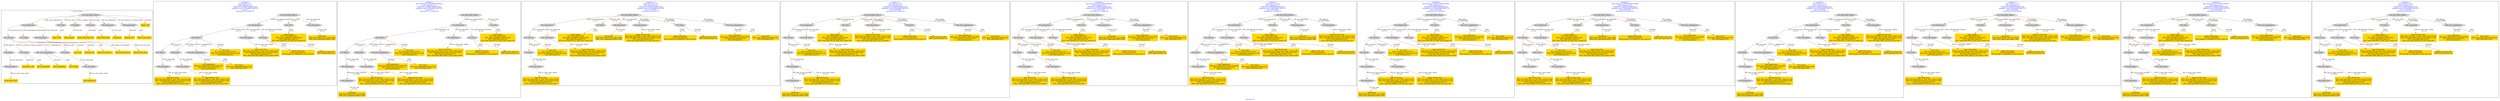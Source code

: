 digraph n0 {
fontcolor="blue"
remincross="true"
label="s02-dma.csv"
subgraph cluster_0 {
label="1-correct model"
n2[style="filled",color="white",fillcolor="lightgray",label="E12_Production1"];
n3[style="filled",color="white",fillcolor="lightgray",label="E21_Person1"];
n4[style="filled",color="white",fillcolor="lightgray",label="E55_Type2"];
n5[style="filled",color="white",fillcolor="lightgray",label="E52_Time-Span3"];
n6[style="filled",color="white",fillcolor="lightgray",label="E69_Death1"];
n7[style="filled",color="white",fillcolor="lightgray",label="E74_Group1"];
n8[style="filled",color="white",fillcolor="lightgray",label="E82_Actor_Appellation1"];
n9[style="filled",color="white",fillcolor="lightgray",label="E67_Birth1"];
n10[shape="plaintext",style="filled",fillcolor="gold",label="Artist URI"];
n11[style="filled",color="white",fillcolor="lightgray",label="E22_Man-Made_Object1"];
n12[style="filled",color="white",fillcolor="lightgray",label="E35_Title1"];
n13[style="filled",color="white",fillcolor="lightgray",label="E30_Right1"];
n14[style="filled",color="white",fillcolor="lightgray",label="E55_Type1"];
n15[style="filled",color="white",fillcolor="lightgray",label="E54_Dimension1"];
n16[style="filled",color="white",fillcolor="lightgray",label="E40_Legal_Body1"];
n17[shape="plaintext",style="filled",fillcolor="gold",label="Object_URI"];
n18[shape="plaintext",style="filled",fillcolor="gold",label="Object Rights"];
n19[shape="plaintext",style="filled",fillcolor="gold",label="Object Title"];
n20[shape="plaintext",style="filled",fillcolor="gold",label="Museum URI"];
n21[shape="plaintext",style="filled",fillcolor="gold",label="Object Link Source"];
n22[style="filled",color="white",fillcolor="lightgray",label="E52_Time-Span1"];
n23[shape="plaintext",style="filled",fillcolor="gold",label="Artist Birth Date"];
n24[style="filled",color="white",fillcolor="lightgray",label="E52_Time-Span2"];
n25[shape="plaintext",style="filled",fillcolor="gold",label="Artist Death Date"];
n26[shape="plaintext",style="filled",fillcolor="gold",label="Object Earliest Date"];
n27[shape="plaintext",style="filled",fillcolor="gold",label="Object Latest Date"];
n28[shape="plaintext",style="filled",fillcolor="gold",label="dimensions"];
n29[shape="plaintext",style="filled",fillcolor="gold",label="Object Work Type URI"];
n30[shape="plaintext",style="filled",fillcolor="gold",label="Object Work Type"];
n31[shape="plaintext",style="filled",fillcolor="gold",label="Medium URI"];
n32[shape="plaintext",style="filled",fillcolor="gold",label="Object Facet Value 1"];
n33[shape="plaintext",style="filled",fillcolor="gold",label="Nationality_URI"];
n34[shape="plaintext",style="filled",fillcolor="gold",label="Artist Nationality"];
n35[shape="plaintext",style="filled",fillcolor="gold",label="Artist Appellation"];
n36[shape="plaintext",style="filled",fillcolor="gold",label="Artist Name"];
}
subgraph cluster_1 {
label="candidate 0\nlink coherence:1.0\nnode coherence:1.0\nconfidence:0.6944974099201234\nmapping score:0.5981658033067078\ncost:21.0\n-precision:0.76-recall:0.47"
n38[style="filled",color="white",fillcolor="lightgray",label="E12_Production1"];
n39[style="filled",color="white",fillcolor="lightgray",label="E21_Person1"];
n40[style="filled",color="white",fillcolor="lightgray",label="E52_Time-Span2"];
n41[style="filled",color="white",fillcolor="lightgray",label="E55_Type1"];
n42[style="filled",color="white",fillcolor="lightgray",label="E67_Birth1"];
n43[style="filled",color="white",fillcolor="lightgray",label="E69_Death1"];
n44[style="filled",color="white",fillcolor="lightgray",label="E82_Actor_Appellation1"];
n45[style="filled",color="white",fillcolor="lightgray",label="E22_Man-Made_Object1"];
n46[style="filled",color="white",fillcolor="lightgray",label="E35_Title1"];
n47[style="filled",color="white",fillcolor="lightgray",label="E54_Dimension1"];
n48[style="filled",color="white",fillcolor="lightgray",label="E52_Time-Span1"];
n49[style="filled",color="white",fillcolor="lightgray",label="E52_Time-Span3"];
n50[shape="plaintext",style="filled",fillcolor="gold",label="Object Earliest Date\n[E52_Time-Span,P82_at_some_time_within,0.423]\n[E52_Time-Span,P82a_begin_of_the_begin,0.244]\n[E52_Time-Span,label,0.243]\n[E52_Time-Span,P82b_end_of_the_end,0.09]"];
n51[shape="plaintext",style="filled",fillcolor="gold",label="Artist Appellation\n[E82_Actor_Appellation,classLink,0.885]\n[E21_Person,classLink,0.115]\n[E35_Title,label,0.0]"];
n52[shape="plaintext",style="filled",fillcolor="gold",label="dimensions\n[E54_Dimension,P3_has_note,0.802]\n[E82_Actor_Appellation,label,0.198]"];
n53[shape="plaintext",style="filled",fillcolor="gold",label="Artist Birth Date\n[E52_Time-Span,P82_at_some_time_within,0.419]\n[E52_Time-Span,P82a_begin_of_the_begin,0.278]\n[E52_Time-Span,label,0.241]\n[E52_Time-Span,P82b_end_of_the_end,0.062]"];
n54[shape="plaintext",style="filled",fillcolor="gold",label="Artist Name\n[E82_Actor_Appellation,label,0.943]\n[E35_Title,label,0.057]"];
n55[shape="plaintext",style="filled",fillcolor="gold",label="Artist Death Date\n[E52_Time-Span,P82_at_some_time_within,0.407]\n[E52_Time-Span,P82b_end_of_the_end,0.392]\n[E52_Time-Span,label,0.117]\n[E52_Time-Span,P82a_begin_of_the_begin,0.084]"];
n56[shape="plaintext",style="filled",fillcolor="gold",label="Object Work Type\n[E55_Type,label,0.5]\n[E29_Design_or_Procedure,P3_has_note,0.5]"];
n57[shape="plaintext",style="filled",fillcolor="gold",label="Object Rights\n[E35_Title,label,0.995]\n[E82_Actor_Appellation,label,0.004]\n[E52_Time-Span,label,0.0]\n[E52_Time-Span,P82_at_some_time_within,0.0]"];
n58[shape="plaintext",style="filled",fillcolor="gold",label="Object Work Type URI\n[E55_Type,classLink,1.0]"];
n59[shape="plaintext",style="filled",fillcolor="gold",label="Artist URI\n[E21_Person,classLink,0.571]\n[E82_Actor_Appellation,classLink,0.429]\n[E35_Title,label,0.0]"];
}
subgraph cluster_2 {
label="candidate 1\nlink coherence:0.9523809523809523\nnode coherence:1.0\nconfidence:0.6944974099201234\nmapping score:0.5981658033067078\ncost:120.0\n-precision:0.71-recall:0.44"
n61[style="filled",color="white",fillcolor="lightgray",label="E12_Production1"];
n62[style="filled",color="white",fillcolor="lightgray",label="E21_Person1"];
n63[style="filled",color="white",fillcolor="lightgray",label="E52_Time-Span2"];
n64[style="filled",color="white",fillcolor="lightgray",label="E55_Type1"];
n65[style="filled",color="white",fillcolor="lightgray",label="E67_Birth1"];
n66[style="filled",color="white",fillcolor="lightgray",label="E69_Death1"];
n67[style="filled",color="white",fillcolor="lightgray",label="E82_Actor_Appellation1"];
n68[style="filled",color="white",fillcolor="lightgray",label="E22_Man-Made_Object1"];
n69[style="filled",color="white",fillcolor="lightgray",label="E35_Title1"];
n70[style="filled",color="white",fillcolor="lightgray",label="E52_Time-Span1"];
n71[style="filled",color="white",fillcolor="lightgray",label="E52_Time-Span3"];
n72[style="filled",color="white",fillcolor="lightgray",label="E54_Dimension1"];
n73[shape="plaintext",style="filled",fillcolor="gold",label="Object Earliest Date\n[E52_Time-Span,P82_at_some_time_within,0.423]\n[E52_Time-Span,P82a_begin_of_the_begin,0.244]\n[E52_Time-Span,label,0.243]\n[E52_Time-Span,P82b_end_of_the_end,0.09]"];
n74[shape="plaintext",style="filled",fillcolor="gold",label="Artist Appellation\n[E82_Actor_Appellation,classLink,0.885]\n[E21_Person,classLink,0.115]\n[E35_Title,label,0.0]"];
n75[shape="plaintext",style="filled",fillcolor="gold",label="dimensions\n[E54_Dimension,P3_has_note,0.802]\n[E82_Actor_Appellation,label,0.198]"];
n76[shape="plaintext",style="filled",fillcolor="gold",label="Artist Birth Date\n[E52_Time-Span,P82_at_some_time_within,0.419]\n[E52_Time-Span,P82a_begin_of_the_begin,0.278]\n[E52_Time-Span,label,0.241]\n[E52_Time-Span,P82b_end_of_the_end,0.062]"];
n77[shape="plaintext",style="filled",fillcolor="gold",label="Artist Name\n[E82_Actor_Appellation,label,0.943]\n[E35_Title,label,0.057]"];
n78[shape="plaintext",style="filled",fillcolor="gold",label="Artist Death Date\n[E52_Time-Span,P82_at_some_time_within,0.407]\n[E52_Time-Span,P82b_end_of_the_end,0.392]\n[E52_Time-Span,label,0.117]\n[E52_Time-Span,P82a_begin_of_the_begin,0.084]"];
n79[shape="plaintext",style="filled",fillcolor="gold",label="Object Work Type\n[E55_Type,label,0.5]\n[E29_Design_or_Procedure,P3_has_note,0.5]"];
n80[shape="plaintext",style="filled",fillcolor="gold",label="Object Rights\n[E35_Title,label,0.995]\n[E82_Actor_Appellation,label,0.004]\n[E52_Time-Span,label,0.0]\n[E52_Time-Span,P82_at_some_time_within,0.0]"];
n81[shape="plaintext",style="filled",fillcolor="gold",label="Object Work Type URI\n[E55_Type,classLink,1.0]"];
n82[shape="plaintext",style="filled",fillcolor="gold",label="Artist URI\n[E21_Person,classLink,0.571]\n[E82_Actor_Appellation,classLink,0.429]\n[E35_Title,label,0.0]"];
}
subgraph cluster_3 {
label="candidate 10\nlink coherence:0.85\nnode coherence:1.0\nconfidence:0.6944974099201234\nmapping score:0.5981658033067078\ncost:317.030006\n-precision:0.6-recall:0.35"
n84[style="filled",color="white",fillcolor="lightgray",label="E12_Production1"];
n85[style="filled",color="white",fillcolor="lightgray",label="E21_Person1"];
n86[style="filled",color="white",fillcolor="lightgray",label="E52_Time-Span2"];
n87[style="filled",color="white",fillcolor="lightgray",label="E67_Birth1"];
n88[style="filled",color="white",fillcolor="lightgray",label="E22_Man-Made_Object1"];
n89[style="filled",color="white",fillcolor="lightgray",label="E35_Title1"];
n90[style="filled",color="white",fillcolor="lightgray",label="E54_Dimension1"];
n91[style="filled",color="white",fillcolor="lightgray",label="E52_Time-Span1"];
n92[style="filled",color="white",fillcolor="lightgray",label="E52_Time-Span3"];
n93[style="filled",color="white",fillcolor="lightgray",label="E55_Type1"];
n94[style="filled",color="white",fillcolor="lightgray",label="E82_Actor_Appellation1"];
n95[shape="plaintext",style="filled",fillcolor="gold",label="Object Earliest Date\n[E52_Time-Span,P82_at_some_time_within,0.423]\n[E52_Time-Span,P82a_begin_of_the_begin,0.244]\n[E52_Time-Span,label,0.243]\n[E52_Time-Span,P82b_end_of_the_end,0.09]"];
n96[shape="plaintext",style="filled",fillcolor="gold",label="Artist Appellation\n[E82_Actor_Appellation,classLink,0.885]\n[E21_Person,classLink,0.115]\n[E35_Title,label,0.0]"];
n97[shape="plaintext",style="filled",fillcolor="gold",label="dimensions\n[E54_Dimension,P3_has_note,0.802]\n[E82_Actor_Appellation,label,0.198]"];
n98[shape="plaintext",style="filled",fillcolor="gold",label="Artist Birth Date\n[E52_Time-Span,P82_at_some_time_within,0.419]\n[E52_Time-Span,P82a_begin_of_the_begin,0.278]\n[E52_Time-Span,label,0.241]\n[E52_Time-Span,P82b_end_of_the_end,0.062]"];
n99[shape="plaintext",style="filled",fillcolor="gold",label="Artist Name\n[E82_Actor_Appellation,label,0.943]\n[E35_Title,label,0.057]"];
n100[shape="plaintext",style="filled",fillcolor="gold",label="Artist Death Date\n[E52_Time-Span,P82_at_some_time_within,0.407]\n[E52_Time-Span,P82b_end_of_the_end,0.392]\n[E52_Time-Span,label,0.117]\n[E52_Time-Span,P82a_begin_of_the_begin,0.084]"];
n101[shape="plaintext",style="filled",fillcolor="gold",label="Object Work Type\n[E55_Type,label,0.5]\n[E29_Design_or_Procedure,P3_has_note,0.5]"];
n102[shape="plaintext",style="filled",fillcolor="gold",label="Object Rights\n[E35_Title,label,0.995]\n[E82_Actor_Appellation,label,0.004]\n[E52_Time-Span,label,0.0]\n[E52_Time-Span,P82_at_some_time_within,0.0]"];
n103[shape="plaintext",style="filled",fillcolor="gold",label="Object Work Type URI\n[E55_Type,classLink,1.0]"];
n104[shape="plaintext",style="filled",fillcolor="gold",label="Artist URI\n[E21_Person,classLink,0.571]\n[E82_Actor_Appellation,classLink,0.429]\n[E35_Title,label,0.0]"];
}
subgraph cluster_4 {
label="candidate 11\nlink coherence:0.8\nnode coherence:1.0\nconfidence:0.6944974099201234\nmapping score:0.5981658033067078\ncost:416.030006\n-precision:0.55-recall:0.32"
n106[style="filled",color="white",fillcolor="lightgray",label="E12_Production1"];
n107[style="filled",color="white",fillcolor="lightgray",label="E21_Person1"];
n108[style="filled",color="white",fillcolor="lightgray",label="E52_Time-Span2"];
n109[style="filled",color="white",fillcolor="lightgray",label="E67_Birth1"];
n110[style="filled",color="white",fillcolor="lightgray",label="E22_Man-Made_Object1"];
n111[style="filled",color="white",fillcolor="lightgray",label="E35_Title1"];
n112[style="filled",color="white",fillcolor="lightgray",label="E52_Time-Span1"];
n113[style="filled",color="white",fillcolor="lightgray",label="E52_Time-Span3"];
n114[style="filled",color="white",fillcolor="lightgray",label="E55_Type1"];
n115[style="filled",color="white",fillcolor="lightgray",label="E82_Actor_Appellation1"];
n116[style="filled",color="white",fillcolor="lightgray",label="E54_Dimension1"];
n117[shape="plaintext",style="filled",fillcolor="gold",label="Object Earliest Date\n[E52_Time-Span,P82_at_some_time_within,0.423]\n[E52_Time-Span,P82a_begin_of_the_begin,0.244]\n[E52_Time-Span,label,0.243]\n[E52_Time-Span,P82b_end_of_the_end,0.09]"];
n118[shape="plaintext",style="filled",fillcolor="gold",label="Artist Appellation\n[E82_Actor_Appellation,classLink,0.885]\n[E21_Person,classLink,0.115]\n[E35_Title,label,0.0]"];
n119[shape="plaintext",style="filled",fillcolor="gold",label="dimensions\n[E54_Dimension,P3_has_note,0.802]\n[E82_Actor_Appellation,label,0.198]"];
n120[shape="plaintext",style="filled",fillcolor="gold",label="Artist Birth Date\n[E52_Time-Span,P82_at_some_time_within,0.419]\n[E52_Time-Span,P82a_begin_of_the_begin,0.278]\n[E52_Time-Span,label,0.241]\n[E52_Time-Span,P82b_end_of_the_end,0.062]"];
n121[shape="plaintext",style="filled",fillcolor="gold",label="Artist Name\n[E82_Actor_Appellation,label,0.943]\n[E35_Title,label,0.057]"];
n122[shape="plaintext",style="filled",fillcolor="gold",label="Artist Death Date\n[E52_Time-Span,P82_at_some_time_within,0.407]\n[E52_Time-Span,P82b_end_of_the_end,0.392]\n[E52_Time-Span,label,0.117]\n[E52_Time-Span,P82a_begin_of_the_begin,0.084]"];
n123[shape="plaintext",style="filled",fillcolor="gold",label="Object Work Type\n[E55_Type,label,0.5]\n[E29_Design_or_Procedure,P3_has_note,0.5]"];
n124[shape="plaintext",style="filled",fillcolor="gold",label="Object Rights\n[E35_Title,label,0.995]\n[E82_Actor_Appellation,label,0.004]\n[E52_Time-Span,label,0.0]\n[E52_Time-Span,P82_at_some_time_within,0.0]"];
n125[shape="plaintext",style="filled",fillcolor="gold",label="Object Work Type URI\n[E55_Type,classLink,1.0]"];
n126[shape="plaintext",style="filled",fillcolor="gold",label="Artist URI\n[E21_Person,classLink,0.571]\n[E82_Actor_Appellation,classLink,0.429]\n[E35_Title,label,0.0]"];
}
subgraph cluster_5 {
label="candidate 2\nlink coherence:0.9523809523809523\nnode coherence:1.0\nconfidence:0.6944974099201234\nmapping score:0.5981658033067078\ncost:120.010002\n-precision:0.71-recall:0.44"
n128[style="filled",color="white",fillcolor="lightgray",label="E12_Production1"];
n129[style="filled",color="white",fillcolor="lightgray",label="E21_Person1"];
n130[style="filled",color="white",fillcolor="lightgray",label="E52_Time-Span2"];
n131[style="filled",color="white",fillcolor="lightgray",label="E55_Type1"];
n132[style="filled",color="white",fillcolor="lightgray",label="E67_Birth1"];
n133[style="filled",color="white",fillcolor="lightgray",label="E69_Death1"];
n134[style="filled",color="white",fillcolor="lightgray",label="E22_Man-Made_Object1"];
n135[style="filled",color="white",fillcolor="lightgray",label="E35_Title1"];
n136[style="filled",color="white",fillcolor="lightgray",label="E54_Dimension1"];
n137[style="filled",color="white",fillcolor="lightgray",label="E52_Time-Span1"];
n138[style="filled",color="white",fillcolor="lightgray",label="E52_Time-Span3"];
n139[style="filled",color="white",fillcolor="lightgray",label="E82_Actor_Appellation1"];
n140[shape="plaintext",style="filled",fillcolor="gold",label="Object Earliest Date\n[E52_Time-Span,P82_at_some_time_within,0.423]\n[E52_Time-Span,P82a_begin_of_the_begin,0.244]\n[E52_Time-Span,label,0.243]\n[E52_Time-Span,P82b_end_of_the_end,0.09]"];
n141[shape="plaintext",style="filled",fillcolor="gold",label="Artist Appellation\n[E82_Actor_Appellation,classLink,0.885]\n[E21_Person,classLink,0.115]\n[E35_Title,label,0.0]"];
n142[shape="plaintext",style="filled",fillcolor="gold",label="dimensions\n[E54_Dimension,P3_has_note,0.802]\n[E82_Actor_Appellation,label,0.198]"];
n143[shape="plaintext",style="filled",fillcolor="gold",label="Artist Birth Date\n[E52_Time-Span,P82_at_some_time_within,0.419]\n[E52_Time-Span,P82a_begin_of_the_begin,0.278]\n[E52_Time-Span,label,0.241]\n[E52_Time-Span,P82b_end_of_the_end,0.062]"];
n144[shape="plaintext",style="filled",fillcolor="gold",label="Artist Name\n[E82_Actor_Appellation,label,0.943]\n[E35_Title,label,0.057]"];
n145[shape="plaintext",style="filled",fillcolor="gold",label="Artist Death Date\n[E52_Time-Span,P82_at_some_time_within,0.407]\n[E52_Time-Span,P82b_end_of_the_end,0.392]\n[E52_Time-Span,label,0.117]\n[E52_Time-Span,P82a_begin_of_the_begin,0.084]"];
n146[shape="plaintext",style="filled",fillcolor="gold",label="Object Work Type\n[E55_Type,label,0.5]\n[E29_Design_or_Procedure,P3_has_note,0.5]"];
n147[shape="plaintext",style="filled",fillcolor="gold",label="Object Rights\n[E35_Title,label,0.995]\n[E82_Actor_Appellation,label,0.004]\n[E52_Time-Span,label,0.0]\n[E52_Time-Span,P82_at_some_time_within,0.0]"];
n148[shape="plaintext",style="filled",fillcolor="gold",label="Object Work Type URI\n[E55_Type,classLink,1.0]"];
n149[shape="plaintext",style="filled",fillcolor="gold",label="Artist URI\n[E21_Person,classLink,0.571]\n[E82_Actor_Appellation,classLink,0.429]\n[E35_Title,label,0.0]"];
}
subgraph cluster_6 {
label="candidate 3\nlink coherence:0.95\nnode coherence:1.0\nconfidence:0.6944974099201234\nmapping score:0.5981658033067078\ncost:119.010002\n-precision:0.7-recall:0.41"
n151[style="filled",color="white",fillcolor="lightgray",label="E12_Production1"];
n152[style="filled",color="white",fillcolor="lightgray",label="E21_Person1"];
n153[style="filled",color="white",fillcolor="lightgray",label="E52_Time-Span2"];
n154[style="filled",color="white",fillcolor="lightgray",label="E55_Type1"];
n155[style="filled",color="white",fillcolor="lightgray",label="E67_Birth1"];
n156[style="filled",color="white",fillcolor="lightgray",label="E82_Actor_Appellation1"];
n157[style="filled",color="white",fillcolor="lightgray",label="E22_Man-Made_Object1"];
n158[style="filled",color="white",fillcolor="lightgray",label="E35_Title1"];
n159[style="filled",color="white",fillcolor="lightgray",label="E54_Dimension1"];
n160[style="filled",color="white",fillcolor="lightgray",label="E52_Time-Span1"];
n161[style="filled",color="white",fillcolor="lightgray",label="E52_Time-Span3"];
n162[shape="plaintext",style="filled",fillcolor="gold",label="Object Earliest Date\n[E52_Time-Span,P82_at_some_time_within,0.423]\n[E52_Time-Span,P82a_begin_of_the_begin,0.244]\n[E52_Time-Span,label,0.243]\n[E52_Time-Span,P82b_end_of_the_end,0.09]"];
n163[shape="plaintext",style="filled",fillcolor="gold",label="Artist Appellation\n[E82_Actor_Appellation,classLink,0.885]\n[E21_Person,classLink,0.115]\n[E35_Title,label,0.0]"];
n164[shape="plaintext",style="filled",fillcolor="gold",label="dimensions\n[E54_Dimension,P3_has_note,0.802]\n[E82_Actor_Appellation,label,0.198]"];
n165[shape="plaintext",style="filled",fillcolor="gold",label="Artist Birth Date\n[E52_Time-Span,P82_at_some_time_within,0.419]\n[E52_Time-Span,P82a_begin_of_the_begin,0.278]\n[E52_Time-Span,label,0.241]\n[E52_Time-Span,P82b_end_of_the_end,0.062]"];
n166[shape="plaintext",style="filled",fillcolor="gold",label="Artist Name\n[E82_Actor_Appellation,label,0.943]\n[E35_Title,label,0.057]"];
n167[shape="plaintext",style="filled",fillcolor="gold",label="Artist Death Date\n[E52_Time-Span,P82_at_some_time_within,0.407]\n[E52_Time-Span,P82b_end_of_the_end,0.392]\n[E52_Time-Span,label,0.117]\n[E52_Time-Span,P82a_begin_of_the_begin,0.084]"];
n168[shape="plaintext",style="filled",fillcolor="gold",label="Object Work Type\n[E55_Type,label,0.5]\n[E29_Design_or_Procedure,P3_has_note,0.5]"];
n169[shape="plaintext",style="filled",fillcolor="gold",label="Object Rights\n[E35_Title,label,0.995]\n[E82_Actor_Appellation,label,0.004]\n[E52_Time-Span,label,0.0]\n[E52_Time-Span,P82_at_some_time_within,0.0]"];
n170[shape="plaintext",style="filled",fillcolor="gold",label="Object Work Type URI\n[E55_Type,classLink,1.0]"];
n171[shape="plaintext",style="filled",fillcolor="gold",label="Artist URI\n[E21_Person,classLink,0.571]\n[E82_Actor_Appellation,classLink,0.429]\n[E35_Title,label,0.0]"];
}
subgraph cluster_7 {
label="candidate 4\nlink coherence:0.9047619047619048\nnode coherence:1.0\nconfidence:0.6944974099201234\nmapping score:0.5981658033067078\ncost:219.010002\n-precision:0.67-recall:0.41"
n173[style="filled",color="white",fillcolor="lightgray",label="E12_Production1"];
n174[style="filled",color="white",fillcolor="lightgray",label="E21_Person1"];
n175[style="filled",color="white",fillcolor="lightgray",label="E52_Time-Span2"];
n176[style="filled",color="white",fillcolor="lightgray",label="E55_Type1"];
n177[style="filled",color="white",fillcolor="lightgray",label="E67_Birth1"];
n178[style="filled",color="white",fillcolor="lightgray",label="E69_Death1"];
n179[style="filled",color="white",fillcolor="lightgray",label="E22_Man-Made_Object1"];
n180[style="filled",color="white",fillcolor="lightgray",label="E35_Title1"];
n181[style="filled",color="white",fillcolor="lightgray",label="E52_Time-Span1"];
n182[style="filled",color="white",fillcolor="lightgray",label="E52_Time-Span3"];
n183[style="filled",color="white",fillcolor="lightgray",label="E82_Actor_Appellation1"];
n184[style="filled",color="white",fillcolor="lightgray",label="E54_Dimension1"];
n185[shape="plaintext",style="filled",fillcolor="gold",label="Object Earliest Date\n[E52_Time-Span,P82_at_some_time_within,0.423]\n[E52_Time-Span,P82a_begin_of_the_begin,0.244]\n[E52_Time-Span,label,0.243]\n[E52_Time-Span,P82b_end_of_the_end,0.09]"];
n186[shape="plaintext",style="filled",fillcolor="gold",label="Artist Appellation\n[E82_Actor_Appellation,classLink,0.885]\n[E21_Person,classLink,0.115]\n[E35_Title,label,0.0]"];
n187[shape="plaintext",style="filled",fillcolor="gold",label="dimensions\n[E54_Dimension,P3_has_note,0.802]\n[E82_Actor_Appellation,label,0.198]"];
n188[shape="plaintext",style="filled",fillcolor="gold",label="Artist Birth Date\n[E52_Time-Span,P82_at_some_time_within,0.419]\n[E52_Time-Span,P82a_begin_of_the_begin,0.278]\n[E52_Time-Span,label,0.241]\n[E52_Time-Span,P82b_end_of_the_end,0.062]"];
n189[shape="plaintext",style="filled",fillcolor="gold",label="Artist Name\n[E82_Actor_Appellation,label,0.943]\n[E35_Title,label,0.057]"];
n190[shape="plaintext",style="filled",fillcolor="gold",label="Artist Death Date\n[E52_Time-Span,P82_at_some_time_within,0.407]\n[E52_Time-Span,P82b_end_of_the_end,0.392]\n[E52_Time-Span,label,0.117]\n[E52_Time-Span,P82a_begin_of_the_begin,0.084]"];
n191[shape="plaintext",style="filled",fillcolor="gold",label="Object Work Type\n[E55_Type,label,0.5]\n[E29_Design_or_Procedure,P3_has_note,0.5]"];
n192[shape="plaintext",style="filled",fillcolor="gold",label="Object Rights\n[E35_Title,label,0.995]\n[E82_Actor_Appellation,label,0.004]\n[E52_Time-Span,label,0.0]\n[E52_Time-Span,P82_at_some_time_within,0.0]"];
n193[shape="plaintext",style="filled",fillcolor="gold",label="Object Work Type URI\n[E55_Type,classLink,1.0]"];
n194[shape="plaintext",style="filled",fillcolor="gold",label="Artist URI\n[E21_Person,classLink,0.571]\n[E82_Actor_Appellation,classLink,0.429]\n[E35_Title,label,0.0]"];
}
subgraph cluster_8 {
label="candidate 5\nlink coherence:0.9047619047619048\nnode coherence:1.0\nconfidence:0.6944974099201234\nmapping score:0.5981658033067078\ncost:219.020004\n-precision:0.67-recall:0.41"
n196[style="filled",color="white",fillcolor="lightgray",label="E12_Production1"];
n197[style="filled",color="white",fillcolor="lightgray",label="E21_Person1"];
n198[style="filled",color="white",fillcolor="lightgray",label="E52_Time-Span2"];
n199[style="filled",color="white",fillcolor="lightgray",label="E67_Birth1"];
n200[style="filled",color="white",fillcolor="lightgray",label="E69_Death1"];
n201[style="filled",color="white",fillcolor="lightgray",label="E22_Man-Made_Object1"];
n202[style="filled",color="white",fillcolor="lightgray",label="E35_Title1"];
n203[style="filled",color="white",fillcolor="lightgray",label="E54_Dimension1"];
n204[style="filled",color="white",fillcolor="lightgray",label="E52_Time-Span1"];
n205[style="filled",color="white",fillcolor="lightgray",label="E52_Time-Span3"];
n206[style="filled",color="white",fillcolor="lightgray",label="E55_Type1"];
n207[style="filled",color="white",fillcolor="lightgray",label="E82_Actor_Appellation1"];
n208[shape="plaintext",style="filled",fillcolor="gold",label="Object Earliest Date\n[E52_Time-Span,P82_at_some_time_within,0.423]\n[E52_Time-Span,P82a_begin_of_the_begin,0.244]\n[E52_Time-Span,label,0.243]\n[E52_Time-Span,P82b_end_of_the_end,0.09]"];
n209[shape="plaintext",style="filled",fillcolor="gold",label="Artist Appellation\n[E82_Actor_Appellation,classLink,0.885]\n[E21_Person,classLink,0.115]\n[E35_Title,label,0.0]"];
n210[shape="plaintext",style="filled",fillcolor="gold",label="dimensions\n[E54_Dimension,P3_has_note,0.802]\n[E82_Actor_Appellation,label,0.198]"];
n211[shape="plaintext",style="filled",fillcolor="gold",label="Artist Birth Date\n[E52_Time-Span,P82_at_some_time_within,0.419]\n[E52_Time-Span,P82a_begin_of_the_begin,0.278]\n[E52_Time-Span,label,0.241]\n[E52_Time-Span,P82b_end_of_the_end,0.062]"];
n212[shape="plaintext",style="filled",fillcolor="gold",label="Artist Name\n[E82_Actor_Appellation,label,0.943]\n[E35_Title,label,0.057]"];
n213[shape="plaintext",style="filled",fillcolor="gold",label="Artist Death Date\n[E52_Time-Span,P82_at_some_time_within,0.407]\n[E52_Time-Span,P82b_end_of_the_end,0.392]\n[E52_Time-Span,label,0.117]\n[E52_Time-Span,P82a_begin_of_the_begin,0.084]"];
n214[shape="plaintext",style="filled",fillcolor="gold",label="Object Work Type\n[E55_Type,label,0.5]\n[E29_Design_or_Procedure,P3_has_note,0.5]"];
n215[shape="plaintext",style="filled",fillcolor="gold",label="Object Rights\n[E35_Title,label,0.995]\n[E82_Actor_Appellation,label,0.004]\n[E52_Time-Span,label,0.0]\n[E52_Time-Span,P82_at_some_time_within,0.0]"];
n216[shape="plaintext",style="filled",fillcolor="gold",label="Object Work Type URI\n[E55_Type,classLink,1.0]"];
n217[shape="plaintext",style="filled",fillcolor="gold",label="Artist URI\n[E21_Person,classLink,0.571]\n[E82_Actor_Appellation,classLink,0.429]\n[E35_Title,label,0.0]"];
}
subgraph cluster_9 {
label="candidate 6\nlink coherence:0.9\nnode coherence:1.0\nconfidence:0.6944974099201234\nmapping score:0.5981658033067078\ncost:218.010002\n-precision:0.65-recall:0.38"
n219[style="filled",color="white",fillcolor="lightgray",label="E12_Production1"];
n220[style="filled",color="white",fillcolor="lightgray",label="E21_Person1"];
n221[style="filled",color="white",fillcolor="lightgray",label="E52_Time-Span2"];
n222[style="filled",color="white",fillcolor="lightgray",label="E55_Type1"];
n223[style="filled",color="white",fillcolor="lightgray",label="E67_Birth1"];
n224[style="filled",color="white",fillcolor="lightgray",label="E82_Actor_Appellation1"];
n225[style="filled",color="white",fillcolor="lightgray",label="E22_Man-Made_Object1"];
n226[style="filled",color="white",fillcolor="lightgray",label="E35_Title1"];
n227[style="filled",color="white",fillcolor="lightgray",label="E52_Time-Span1"];
n228[style="filled",color="white",fillcolor="lightgray",label="E52_Time-Span3"];
n229[style="filled",color="white",fillcolor="lightgray",label="E54_Dimension1"];
n230[shape="plaintext",style="filled",fillcolor="gold",label="Object Earliest Date\n[E52_Time-Span,P82_at_some_time_within,0.423]\n[E52_Time-Span,P82a_begin_of_the_begin,0.244]\n[E52_Time-Span,label,0.243]\n[E52_Time-Span,P82b_end_of_the_end,0.09]"];
n231[shape="plaintext",style="filled",fillcolor="gold",label="Artist Appellation\n[E82_Actor_Appellation,classLink,0.885]\n[E21_Person,classLink,0.115]\n[E35_Title,label,0.0]"];
n232[shape="plaintext",style="filled",fillcolor="gold",label="dimensions\n[E54_Dimension,P3_has_note,0.802]\n[E82_Actor_Appellation,label,0.198]"];
n233[shape="plaintext",style="filled",fillcolor="gold",label="Artist Birth Date\n[E52_Time-Span,P82_at_some_time_within,0.419]\n[E52_Time-Span,P82a_begin_of_the_begin,0.278]\n[E52_Time-Span,label,0.241]\n[E52_Time-Span,P82b_end_of_the_end,0.062]"];
n234[shape="plaintext",style="filled",fillcolor="gold",label="Artist Name\n[E82_Actor_Appellation,label,0.943]\n[E35_Title,label,0.057]"];
n235[shape="plaintext",style="filled",fillcolor="gold",label="Artist Death Date\n[E52_Time-Span,P82_at_some_time_within,0.407]\n[E52_Time-Span,P82b_end_of_the_end,0.392]\n[E52_Time-Span,label,0.117]\n[E52_Time-Span,P82a_begin_of_the_begin,0.084]"];
n236[shape="plaintext",style="filled",fillcolor="gold",label="Object Work Type\n[E55_Type,label,0.5]\n[E29_Design_or_Procedure,P3_has_note,0.5]"];
n237[shape="plaintext",style="filled",fillcolor="gold",label="Object Rights\n[E35_Title,label,0.995]\n[E82_Actor_Appellation,label,0.004]\n[E52_Time-Span,label,0.0]\n[E52_Time-Span,P82_at_some_time_within,0.0]"];
n238[shape="plaintext",style="filled",fillcolor="gold",label="Object Work Type URI\n[E55_Type,classLink,1.0]"];
n239[shape="plaintext",style="filled",fillcolor="gold",label="Artist URI\n[E21_Person,classLink,0.571]\n[E82_Actor_Appellation,classLink,0.429]\n[E35_Title,label,0.0]"];
}
subgraph cluster_10 {
label="candidate 7\nlink coherence:0.9\nnode coherence:1.0\nconfidence:0.6944974099201234\nmapping score:0.5981658033067078\ncost:218.020004\n-precision:0.65-recall:0.38"
n241[style="filled",color="white",fillcolor="lightgray",label="E12_Production1"];
n242[style="filled",color="white",fillcolor="lightgray",label="E21_Person1"];
n243[style="filled",color="white",fillcolor="lightgray",label="E52_Time-Span2"];
n244[style="filled",color="white",fillcolor="lightgray",label="E55_Type1"];
n245[style="filled",color="white",fillcolor="lightgray",label="E67_Birth1"];
n246[style="filled",color="white",fillcolor="lightgray",label="E22_Man-Made_Object1"];
n247[style="filled",color="white",fillcolor="lightgray",label="E35_Title1"];
n248[style="filled",color="white",fillcolor="lightgray",label="E54_Dimension1"];
n249[style="filled",color="white",fillcolor="lightgray",label="E52_Time-Span1"];
n250[style="filled",color="white",fillcolor="lightgray",label="E52_Time-Span3"];
n251[style="filled",color="white",fillcolor="lightgray",label="E82_Actor_Appellation1"];
n252[shape="plaintext",style="filled",fillcolor="gold",label="Object Earliest Date\n[E52_Time-Span,P82_at_some_time_within,0.423]\n[E52_Time-Span,P82a_begin_of_the_begin,0.244]\n[E52_Time-Span,label,0.243]\n[E52_Time-Span,P82b_end_of_the_end,0.09]"];
n253[shape="plaintext",style="filled",fillcolor="gold",label="Artist Appellation\n[E82_Actor_Appellation,classLink,0.885]\n[E21_Person,classLink,0.115]\n[E35_Title,label,0.0]"];
n254[shape="plaintext",style="filled",fillcolor="gold",label="dimensions\n[E54_Dimension,P3_has_note,0.802]\n[E82_Actor_Appellation,label,0.198]"];
n255[shape="plaintext",style="filled",fillcolor="gold",label="Artist Birth Date\n[E52_Time-Span,P82_at_some_time_within,0.419]\n[E52_Time-Span,P82a_begin_of_the_begin,0.278]\n[E52_Time-Span,label,0.241]\n[E52_Time-Span,P82b_end_of_the_end,0.062]"];
n256[shape="plaintext",style="filled",fillcolor="gold",label="Artist Name\n[E82_Actor_Appellation,label,0.943]\n[E35_Title,label,0.057]"];
n257[shape="plaintext",style="filled",fillcolor="gold",label="Artist Death Date\n[E52_Time-Span,P82_at_some_time_within,0.407]\n[E52_Time-Span,P82b_end_of_the_end,0.392]\n[E52_Time-Span,label,0.117]\n[E52_Time-Span,P82a_begin_of_the_begin,0.084]"];
n258[shape="plaintext",style="filled",fillcolor="gold",label="Object Work Type\n[E55_Type,label,0.5]\n[E29_Design_or_Procedure,P3_has_note,0.5]"];
n259[shape="plaintext",style="filled",fillcolor="gold",label="Object Rights\n[E35_Title,label,0.995]\n[E82_Actor_Appellation,label,0.004]\n[E52_Time-Span,label,0.0]\n[E52_Time-Span,P82_at_some_time_within,0.0]"];
n260[shape="plaintext",style="filled",fillcolor="gold",label="Object Work Type URI\n[E55_Type,classLink,1.0]"];
n261[shape="plaintext",style="filled",fillcolor="gold",label="Artist URI\n[E21_Person,classLink,0.571]\n[E82_Actor_Appellation,classLink,0.429]\n[E35_Title,label,0.0]"];
}
subgraph cluster_11 {
label="candidate 8\nlink coherence:0.8571428571428571\nnode coherence:1.0\nconfidence:0.6944974099201234\nmapping score:0.5981658033067078\ncost:318.020004\n-precision:0.62-recall:0.38"
n263[style="filled",color="white",fillcolor="lightgray",label="E12_Production1"];
n264[style="filled",color="white",fillcolor="lightgray",label="E21_Person1"];
n265[style="filled",color="white",fillcolor="lightgray",label="E52_Time-Span2"];
n266[style="filled",color="white",fillcolor="lightgray",label="E67_Birth1"];
n267[style="filled",color="white",fillcolor="lightgray",label="E69_Death1"];
n268[style="filled",color="white",fillcolor="lightgray",label="E22_Man-Made_Object1"];
n269[style="filled",color="white",fillcolor="lightgray",label="E35_Title1"];
n270[style="filled",color="white",fillcolor="lightgray",label="E52_Time-Span1"];
n271[style="filled",color="white",fillcolor="lightgray",label="E52_Time-Span3"];
n272[style="filled",color="white",fillcolor="lightgray",label="E55_Type1"];
n273[style="filled",color="white",fillcolor="lightgray",label="E82_Actor_Appellation1"];
n274[style="filled",color="white",fillcolor="lightgray",label="E54_Dimension1"];
n275[shape="plaintext",style="filled",fillcolor="gold",label="Object Earliest Date\n[E52_Time-Span,P82_at_some_time_within,0.423]\n[E52_Time-Span,P82a_begin_of_the_begin,0.244]\n[E52_Time-Span,label,0.243]\n[E52_Time-Span,P82b_end_of_the_end,0.09]"];
n276[shape="plaintext",style="filled",fillcolor="gold",label="Artist Appellation\n[E82_Actor_Appellation,classLink,0.885]\n[E21_Person,classLink,0.115]\n[E35_Title,label,0.0]"];
n277[shape="plaintext",style="filled",fillcolor="gold",label="dimensions\n[E54_Dimension,P3_has_note,0.802]\n[E82_Actor_Appellation,label,0.198]"];
n278[shape="plaintext",style="filled",fillcolor="gold",label="Artist Birth Date\n[E52_Time-Span,P82_at_some_time_within,0.419]\n[E52_Time-Span,P82a_begin_of_the_begin,0.278]\n[E52_Time-Span,label,0.241]\n[E52_Time-Span,P82b_end_of_the_end,0.062]"];
n279[shape="plaintext",style="filled",fillcolor="gold",label="Artist Name\n[E82_Actor_Appellation,label,0.943]\n[E35_Title,label,0.057]"];
n280[shape="plaintext",style="filled",fillcolor="gold",label="Artist Death Date\n[E52_Time-Span,P82_at_some_time_within,0.407]\n[E52_Time-Span,P82b_end_of_the_end,0.392]\n[E52_Time-Span,label,0.117]\n[E52_Time-Span,P82a_begin_of_the_begin,0.084]"];
n281[shape="plaintext",style="filled",fillcolor="gold",label="Object Work Type\n[E55_Type,label,0.5]\n[E29_Design_or_Procedure,P3_has_note,0.5]"];
n282[shape="plaintext",style="filled",fillcolor="gold",label="Object Rights\n[E35_Title,label,0.995]\n[E82_Actor_Appellation,label,0.004]\n[E52_Time-Span,label,0.0]\n[E52_Time-Span,P82_at_some_time_within,0.0]"];
n283[shape="plaintext",style="filled",fillcolor="gold",label="Object Work Type URI\n[E55_Type,classLink,1.0]"];
n284[shape="plaintext",style="filled",fillcolor="gold",label="Artist URI\n[E21_Person,classLink,0.571]\n[E82_Actor_Appellation,classLink,0.429]\n[E35_Title,label,0.0]"];
}
subgraph cluster_12 {
label="candidate 9\nlink coherence:0.85\nnode coherence:1.0\nconfidence:0.6944974099201234\nmapping score:0.5981658033067078\ncost:317.020004\n-precision:0.6-recall:0.35"
n286[style="filled",color="white",fillcolor="lightgray",label="E12_Production1"];
n287[style="filled",color="white",fillcolor="lightgray",label="E21_Person1"];
n288[style="filled",color="white",fillcolor="lightgray",label="E52_Time-Span2"];
n289[style="filled",color="white",fillcolor="lightgray",label="E55_Type1"];
n290[style="filled",color="white",fillcolor="lightgray",label="E67_Birth1"];
n291[style="filled",color="white",fillcolor="lightgray",label="E22_Man-Made_Object1"];
n292[style="filled",color="white",fillcolor="lightgray",label="E35_Title1"];
n293[style="filled",color="white",fillcolor="lightgray",label="E52_Time-Span1"];
n294[style="filled",color="white",fillcolor="lightgray",label="E52_Time-Span3"];
n295[style="filled",color="white",fillcolor="lightgray",label="E82_Actor_Appellation1"];
n296[style="filled",color="white",fillcolor="lightgray",label="E54_Dimension1"];
n297[shape="plaintext",style="filled",fillcolor="gold",label="Object Earliest Date\n[E52_Time-Span,P82_at_some_time_within,0.423]\n[E52_Time-Span,P82a_begin_of_the_begin,0.244]\n[E52_Time-Span,label,0.243]\n[E52_Time-Span,P82b_end_of_the_end,0.09]"];
n298[shape="plaintext",style="filled",fillcolor="gold",label="Artist Appellation\n[E82_Actor_Appellation,classLink,0.885]\n[E21_Person,classLink,0.115]\n[E35_Title,label,0.0]"];
n299[shape="plaintext",style="filled",fillcolor="gold",label="dimensions\n[E54_Dimension,P3_has_note,0.802]\n[E82_Actor_Appellation,label,0.198]"];
n300[shape="plaintext",style="filled",fillcolor="gold",label="Artist Birth Date\n[E52_Time-Span,P82_at_some_time_within,0.419]\n[E52_Time-Span,P82a_begin_of_the_begin,0.278]\n[E52_Time-Span,label,0.241]\n[E52_Time-Span,P82b_end_of_the_end,0.062]"];
n301[shape="plaintext",style="filled",fillcolor="gold",label="Artist Name\n[E82_Actor_Appellation,label,0.943]\n[E35_Title,label,0.057]"];
n302[shape="plaintext",style="filled",fillcolor="gold",label="Artist Death Date\n[E52_Time-Span,P82_at_some_time_within,0.407]\n[E52_Time-Span,P82b_end_of_the_end,0.392]\n[E52_Time-Span,label,0.117]\n[E52_Time-Span,P82a_begin_of_the_begin,0.084]"];
n303[shape="plaintext",style="filled",fillcolor="gold",label="Object Work Type\n[E55_Type,label,0.5]\n[E29_Design_or_Procedure,P3_has_note,0.5]"];
n304[shape="plaintext",style="filled",fillcolor="gold",label="Object Rights\n[E35_Title,label,0.995]\n[E82_Actor_Appellation,label,0.004]\n[E52_Time-Span,label,0.0]\n[E52_Time-Span,P82_at_some_time_within,0.0]"];
n305[shape="plaintext",style="filled",fillcolor="gold",label="Object Work Type URI\n[E55_Type,classLink,1.0]"];
n306[shape="plaintext",style="filled",fillcolor="gold",label="Artist URI\n[E21_Person,classLink,0.571]\n[E82_Actor_Appellation,classLink,0.429]\n[E35_Title,label,0.0]"];
}
n2 -> n3[color="brown",fontcolor="black",label="P14_carried_out_by"]
n2 -> n4[color="brown",fontcolor="black",label="P32_used_general_technique"]
n2 -> n5[color="brown",fontcolor="black",label="P4_has_time-span"]
n3 -> n6[color="brown",fontcolor="black",label="P100i_died_in"]
n3 -> n7[color="brown",fontcolor="black",label="P107i_is_current_or_former_member_of"]
n3 -> n8[color="brown",fontcolor="black",label="P131_is_identified_by"]
n3 -> n9[color="brown",fontcolor="black",label="P98i_was_born"]
n3 -> n10[color="brown",fontcolor="black",label="classLink"]
n11 -> n12[color="brown",fontcolor="black",label="P102_has_title"]
n11 -> n13[color="brown",fontcolor="black",label="P104_is_subject_to"]
n11 -> n2[color="brown",fontcolor="black",label="P108i_was_produced_by"]
n11 -> n14[color="brown",fontcolor="black",label="P2_has_type"]
n11 -> n15[color="brown",fontcolor="black",label="P43_has_dimension"]
n11 -> n16[color="brown",fontcolor="black",label="P51_has_former_or_current_owner"]
n11 -> n17[color="brown",fontcolor="black",label="classLink"]
n13 -> n18[color="brown",fontcolor="black",label="P3_has_note"]
n12 -> n19[color="brown",fontcolor="black",label="label"]
n16 -> n20[color="brown",fontcolor="black",label="classLink"]
n16 -> n21[color="brown",fontcolor="black",label="label"]
n22 -> n23[color="brown",fontcolor="black",label="P82_at_some_time_within"]
n24 -> n25[color="brown",fontcolor="black",label="P82_at_some_time_within"]
n5 -> n26[color="brown",fontcolor="black",label="P82a_begin_of_the_begin"]
n5 -> n27[color="brown",fontcolor="black",label="P82b_end_of_the_end"]
n15 -> n28[color="brown",fontcolor="black",label="P3_has_note"]
n14 -> n29[color="brown",fontcolor="black",label="classLink"]
n14 -> n30[color="brown",fontcolor="black",label="label"]
n4 -> n31[color="brown",fontcolor="black",label="classLink"]
n4 -> n32[color="brown",fontcolor="black",label="label"]
n9 -> n22[color="brown",fontcolor="black",label="P4_has_time-span"]
n6 -> n24[color="brown",fontcolor="black",label="P4_has_time-span"]
n7 -> n33[color="brown",fontcolor="black",label="classLink"]
n7 -> n34[color="brown",fontcolor="black",label="label"]
n8 -> n35[color="brown",fontcolor="black",label="classLink"]
n8 -> n36[color="brown",fontcolor="black",label="label"]
n38 -> n39[color="brown",fontcolor="black",label="P14_carried_out_by\nw=1.0"]
n38 -> n40[color="brown",fontcolor="black",label="P4_has_time-span\nw=1.0"]
n38 -> n41[color="brown",fontcolor="black",label="P32_used_general_technique\nw=1.0"]
n39 -> n42[color="brown",fontcolor="black",label="P98i_was_born\nw=1.0"]
n39 -> n43[color="brown",fontcolor="black",label="P100i_died_in\nw=1.0"]
n39 -> n44[color="brown",fontcolor="black",label="P131_is_identified_by\nw=1.0"]
n45 -> n38[color="brown",fontcolor="black",label="P108i_was_produced_by\nw=1.0"]
n45 -> n46[color="brown",fontcolor="black",label="P102_has_title\nw=1.0"]
n45 -> n47[color="brown",fontcolor="black",label="P43_has_dimension\nw=1.0"]
n42 -> n48[color="brown",fontcolor="black",label="P4_has_time-span\nw=1.0"]
n43 -> n49[color="brown",fontcolor="black",label="P4_has_time-span\nw=1.0"]
n49 -> n50[color="brown",fontcolor="black",label="P82_at_some_time_within\nw=1.0"]
n44 -> n51[color="brown",fontcolor="black",label="classLink\nw=1.0"]
n47 -> n52[color="brown",fontcolor="black",label="P3_has_note\nw=1.0"]
n48 -> n53[color="brown",fontcolor="black",label="P82_at_some_time_within\nw=1.0"]
n44 -> n54[color="brown",fontcolor="black",label="label\nw=1.0"]
n40 -> n55[color="brown",fontcolor="black",label="P82_at_some_time_within\nw=1.0"]
n41 -> n56[color="brown",fontcolor="black",label="label\nw=1.0"]
n46 -> n57[color="brown",fontcolor="black",label="label\nw=1.0"]
n41 -> n58[color="brown",fontcolor="black",label="classLink\nw=1.0"]
n39 -> n59[color="brown",fontcolor="black",label="classLink\nw=1.0"]
n61 -> n62[color="brown",fontcolor="black",label="P14_carried_out_by\nw=1.0"]
n61 -> n63[color="brown",fontcolor="black",label="P4_has_time-span\nw=1.0"]
n61 -> n64[color="brown",fontcolor="black",label="P32_used_general_technique\nw=1.0"]
n62 -> n65[color="brown",fontcolor="black",label="P98i_was_born\nw=1.0"]
n62 -> n66[color="brown",fontcolor="black",label="P100i_died_in\nw=1.0"]
n62 -> n67[color="brown",fontcolor="black",label="P131_is_identified_by\nw=1.0"]
n68 -> n61[color="brown",fontcolor="black",label="P108i_was_produced_by\nw=1.0"]
n68 -> n69[color="brown",fontcolor="black",label="P102_has_title\nw=1.0"]
n65 -> n70[color="brown",fontcolor="black",label="P4_has_time-span\nw=1.0"]
n66 -> n71[color="brown",fontcolor="black",label="P4_has_time-span\nw=1.0"]
n70 -> n72[color="brown",fontcolor="black",label="P83_had_at_least_duration\nw=100.0"]
n71 -> n73[color="brown",fontcolor="black",label="P82_at_some_time_within\nw=1.0"]
n67 -> n74[color="brown",fontcolor="black",label="classLink\nw=1.0"]
n72 -> n75[color="brown",fontcolor="black",label="P3_has_note\nw=1.0"]
n70 -> n76[color="brown",fontcolor="black",label="P82_at_some_time_within\nw=1.0"]
n67 -> n77[color="brown",fontcolor="black",label="label\nw=1.0"]
n63 -> n78[color="brown",fontcolor="black",label="P82_at_some_time_within\nw=1.0"]
n64 -> n79[color="brown",fontcolor="black",label="label\nw=1.0"]
n69 -> n80[color="brown",fontcolor="black",label="label\nw=1.0"]
n64 -> n81[color="brown",fontcolor="black",label="classLink\nw=1.0"]
n62 -> n82[color="brown",fontcolor="black",label="classLink\nw=1.0"]
n84 -> n85[color="brown",fontcolor="black",label="P14_carried_out_by\nw=1.0"]
n84 -> n86[color="brown",fontcolor="black",label="P4_has_time-span\nw=1.0"]
n85 -> n87[color="brown",fontcolor="black",label="P98i_was_born\nw=1.0"]
n88 -> n84[color="brown",fontcolor="black",label="P108i_was_produced_by\nw=1.0"]
n88 -> n89[color="brown",fontcolor="black",label="P102_has_title\nw=1.0"]
n88 -> n90[color="brown",fontcolor="black",label="P43_has_dimension\nw=1.0"]
n87 -> n91[color="brown",fontcolor="black",label="P4_has_time-span\nw=1.0"]
n88 -> n92[color="brown",fontcolor="black",label="P62_depicts\nw=100.010002"]
n88 -> n93[color="brown",fontcolor="black",label="P62_depicts\nw=100.010002"]
n88 -> n94[color="brown",fontcolor="black",label="P62_depicts\nw=100.010002"]
n92 -> n95[color="brown",fontcolor="black",label="P82_at_some_time_within\nw=1.0"]
n94 -> n96[color="brown",fontcolor="black",label="classLink\nw=1.0"]
n90 -> n97[color="brown",fontcolor="black",label="P3_has_note\nw=1.0"]
n91 -> n98[color="brown",fontcolor="black",label="P82_at_some_time_within\nw=1.0"]
n94 -> n99[color="brown",fontcolor="black",label="label\nw=1.0"]
n86 -> n100[color="brown",fontcolor="black",label="P82_at_some_time_within\nw=1.0"]
n93 -> n101[color="brown",fontcolor="black",label="label\nw=1.0"]
n89 -> n102[color="brown",fontcolor="black",label="label\nw=1.0"]
n93 -> n103[color="brown",fontcolor="black",label="classLink\nw=1.0"]
n85 -> n104[color="brown",fontcolor="black",label="classLink\nw=1.0"]
n106 -> n107[color="brown",fontcolor="black",label="P14_carried_out_by\nw=1.0"]
n106 -> n108[color="brown",fontcolor="black",label="P4_has_time-span\nw=1.0"]
n107 -> n109[color="brown",fontcolor="black",label="P98i_was_born\nw=1.0"]
n110 -> n106[color="brown",fontcolor="black",label="P108i_was_produced_by\nw=1.0"]
n110 -> n111[color="brown",fontcolor="black",label="P102_has_title\nw=1.0"]
n109 -> n112[color="brown",fontcolor="black",label="P4_has_time-span\nw=1.0"]
n110 -> n113[color="brown",fontcolor="black",label="P62_depicts\nw=100.010002"]
n110 -> n114[color="brown",fontcolor="black",label="P62_depicts\nw=100.010002"]
n110 -> n115[color="brown",fontcolor="black",label="P62_depicts\nw=100.010002"]
n112 -> n116[color="brown",fontcolor="black",label="P83_had_at_least_duration\nw=100.0"]
n113 -> n117[color="brown",fontcolor="black",label="P82_at_some_time_within\nw=1.0"]
n115 -> n118[color="brown",fontcolor="black",label="classLink\nw=1.0"]
n116 -> n119[color="brown",fontcolor="black",label="P3_has_note\nw=1.0"]
n112 -> n120[color="brown",fontcolor="black",label="P82_at_some_time_within\nw=1.0"]
n115 -> n121[color="brown",fontcolor="black",label="label\nw=1.0"]
n108 -> n122[color="brown",fontcolor="black",label="P82_at_some_time_within\nw=1.0"]
n114 -> n123[color="brown",fontcolor="black",label="label\nw=1.0"]
n111 -> n124[color="brown",fontcolor="black",label="label\nw=1.0"]
n114 -> n125[color="brown",fontcolor="black",label="classLink\nw=1.0"]
n107 -> n126[color="brown",fontcolor="black",label="classLink\nw=1.0"]
n128 -> n129[color="brown",fontcolor="black",label="P14_carried_out_by\nw=1.0"]
n128 -> n130[color="brown",fontcolor="black",label="P4_has_time-span\nw=1.0"]
n128 -> n131[color="brown",fontcolor="black",label="P32_used_general_technique\nw=1.0"]
n129 -> n132[color="brown",fontcolor="black",label="P98i_was_born\nw=1.0"]
n129 -> n133[color="brown",fontcolor="black",label="P100i_died_in\nw=1.0"]
n134 -> n128[color="brown",fontcolor="black",label="P108i_was_produced_by\nw=1.0"]
n134 -> n135[color="brown",fontcolor="black",label="P102_has_title\nw=1.0"]
n134 -> n136[color="brown",fontcolor="black",label="P43_has_dimension\nw=1.0"]
n132 -> n137[color="brown",fontcolor="black",label="P4_has_time-span\nw=1.0"]
n133 -> n138[color="brown",fontcolor="black",label="P4_has_time-span\nw=1.0"]
n134 -> n139[color="brown",fontcolor="black",label="P62_depicts\nw=100.010002"]
n138 -> n140[color="brown",fontcolor="black",label="P82_at_some_time_within\nw=1.0"]
n139 -> n141[color="brown",fontcolor="black",label="classLink\nw=1.0"]
n136 -> n142[color="brown",fontcolor="black",label="P3_has_note\nw=1.0"]
n137 -> n143[color="brown",fontcolor="black",label="P82_at_some_time_within\nw=1.0"]
n139 -> n144[color="brown",fontcolor="black",label="label\nw=1.0"]
n130 -> n145[color="brown",fontcolor="black",label="P82_at_some_time_within\nw=1.0"]
n131 -> n146[color="brown",fontcolor="black",label="label\nw=1.0"]
n135 -> n147[color="brown",fontcolor="black",label="label\nw=1.0"]
n131 -> n148[color="brown",fontcolor="black",label="classLink\nw=1.0"]
n129 -> n149[color="brown",fontcolor="black",label="classLink\nw=1.0"]
n151 -> n152[color="brown",fontcolor="black",label="P14_carried_out_by\nw=1.0"]
n151 -> n153[color="brown",fontcolor="black",label="P4_has_time-span\nw=1.0"]
n151 -> n154[color="brown",fontcolor="black",label="P32_used_general_technique\nw=1.0"]
n152 -> n155[color="brown",fontcolor="black",label="P98i_was_born\nw=1.0"]
n152 -> n156[color="brown",fontcolor="black",label="P131_is_identified_by\nw=1.0"]
n157 -> n151[color="brown",fontcolor="black",label="P108i_was_produced_by\nw=1.0"]
n157 -> n158[color="brown",fontcolor="black",label="P102_has_title\nw=1.0"]
n157 -> n159[color="brown",fontcolor="black",label="P43_has_dimension\nw=1.0"]
n155 -> n160[color="brown",fontcolor="black",label="P4_has_time-span\nw=1.0"]
n157 -> n161[color="brown",fontcolor="black",label="P62_depicts\nw=100.010002"]
n161 -> n162[color="brown",fontcolor="black",label="P82_at_some_time_within\nw=1.0"]
n156 -> n163[color="brown",fontcolor="black",label="classLink\nw=1.0"]
n159 -> n164[color="brown",fontcolor="black",label="P3_has_note\nw=1.0"]
n160 -> n165[color="brown",fontcolor="black",label="P82_at_some_time_within\nw=1.0"]
n156 -> n166[color="brown",fontcolor="black",label="label\nw=1.0"]
n153 -> n167[color="brown",fontcolor="black",label="P82_at_some_time_within\nw=1.0"]
n154 -> n168[color="brown",fontcolor="black",label="label\nw=1.0"]
n158 -> n169[color="brown",fontcolor="black",label="label\nw=1.0"]
n154 -> n170[color="brown",fontcolor="black",label="classLink\nw=1.0"]
n152 -> n171[color="brown",fontcolor="black",label="classLink\nw=1.0"]
n173 -> n174[color="brown",fontcolor="black",label="P14_carried_out_by\nw=1.0"]
n173 -> n175[color="brown",fontcolor="black",label="P4_has_time-span\nw=1.0"]
n173 -> n176[color="brown",fontcolor="black",label="P32_used_general_technique\nw=1.0"]
n174 -> n177[color="brown",fontcolor="black",label="P98i_was_born\nw=1.0"]
n174 -> n178[color="brown",fontcolor="black",label="P100i_died_in\nw=1.0"]
n179 -> n173[color="brown",fontcolor="black",label="P108i_was_produced_by\nw=1.0"]
n179 -> n180[color="brown",fontcolor="black",label="P102_has_title\nw=1.0"]
n177 -> n181[color="brown",fontcolor="black",label="P4_has_time-span\nw=1.0"]
n178 -> n182[color="brown",fontcolor="black",label="P4_has_time-span\nw=1.0"]
n179 -> n183[color="brown",fontcolor="black",label="P62_depicts\nw=100.010002"]
n181 -> n184[color="brown",fontcolor="black",label="P83_had_at_least_duration\nw=100.0"]
n182 -> n185[color="brown",fontcolor="black",label="P82_at_some_time_within\nw=1.0"]
n183 -> n186[color="brown",fontcolor="black",label="classLink\nw=1.0"]
n184 -> n187[color="brown",fontcolor="black",label="P3_has_note\nw=1.0"]
n181 -> n188[color="brown",fontcolor="black",label="P82_at_some_time_within\nw=1.0"]
n183 -> n189[color="brown",fontcolor="black",label="label\nw=1.0"]
n175 -> n190[color="brown",fontcolor="black",label="P82_at_some_time_within\nw=1.0"]
n176 -> n191[color="brown",fontcolor="black",label="label\nw=1.0"]
n180 -> n192[color="brown",fontcolor="black",label="label\nw=1.0"]
n176 -> n193[color="brown",fontcolor="black",label="classLink\nw=1.0"]
n174 -> n194[color="brown",fontcolor="black",label="classLink\nw=1.0"]
n196 -> n197[color="brown",fontcolor="black",label="P14_carried_out_by\nw=1.0"]
n196 -> n198[color="brown",fontcolor="black",label="P4_has_time-span\nw=1.0"]
n197 -> n199[color="brown",fontcolor="black",label="P98i_was_born\nw=1.0"]
n197 -> n200[color="brown",fontcolor="black",label="P100i_died_in\nw=1.0"]
n201 -> n196[color="brown",fontcolor="black",label="P108i_was_produced_by\nw=1.0"]
n201 -> n202[color="brown",fontcolor="black",label="P102_has_title\nw=1.0"]
n201 -> n203[color="brown",fontcolor="black",label="P43_has_dimension\nw=1.0"]
n199 -> n204[color="brown",fontcolor="black",label="P4_has_time-span\nw=1.0"]
n200 -> n205[color="brown",fontcolor="black",label="P4_has_time-span\nw=1.0"]
n201 -> n206[color="brown",fontcolor="black",label="P62_depicts\nw=100.010002"]
n201 -> n207[color="brown",fontcolor="black",label="P62_depicts\nw=100.010002"]
n205 -> n208[color="brown",fontcolor="black",label="P82_at_some_time_within\nw=1.0"]
n207 -> n209[color="brown",fontcolor="black",label="classLink\nw=1.0"]
n203 -> n210[color="brown",fontcolor="black",label="P3_has_note\nw=1.0"]
n204 -> n211[color="brown",fontcolor="black",label="P82_at_some_time_within\nw=1.0"]
n207 -> n212[color="brown",fontcolor="black",label="label\nw=1.0"]
n198 -> n213[color="brown",fontcolor="black",label="P82_at_some_time_within\nw=1.0"]
n206 -> n214[color="brown",fontcolor="black",label="label\nw=1.0"]
n202 -> n215[color="brown",fontcolor="black",label="label\nw=1.0"]
n206 -> n216[color="brown",fontcolor="black",label="classLink\nw=1.0"]
n197 -> n217[color="brown",fontcolor="black",label="classLink\nw=1.0"]
n219 -> n220[color="brown",fontcolor="black",label="P14_carried_out_by\nw=1.0"]
n219 -> n221[color="brown",fontcolor="black",label="P4_has_time-span\nw=1.0"]
n219 -> n222[color="brown",fontcolor="black",label="P32_used_general_technique\nw=1.0"]
n220 -> n223[color="brown",fontcolor="black",label="P98i_was_born\nw=1.0"]
n220 -> n224[color="brown",fontcolor="black",label="P131_is_identified_by\nw=1.0"]
n225 -> n219[color="brown",fontcolor="black",label="P108i_was_produced_by\nw=1.0"]
n225 -> n226[color="brown",fontcolor="black",label="P102_has_title\nw=1.0"]
n223 -> n227[color="brown",fontcolor="black",label="P4_has_time-span\nw=1.0"]
n225 -> n228[color="brown",fontcolor="black",label="P62_depicts\nw=100.010002"]
n227 -> n229[color="brown",fontcolor="black",label="P83_had_at_least_duration\nw=100.0"]
n228 -> n230[color="brown",fontcolor="black",label="P82_at_some_time_within\nw=1.0"]
n224 -> n231[color="brown",fontcolor="black",label="classLink\nw=1.0"]
n229 -> n232[color="brown",fontcolor="black",label="P3_has_note\nw=1.0"]
n227 -> n233[color="brown",fontcolor="black",label="P82_at_some_time_within\nw=1.0"]
n224 -> n234[color="brown",fontcolor="black",label="label\nw=1.0"]
n221 -> n235[color="brown",fontcolor="black",label="P82_at_some_time_within\nw=1.0"]
n222 -> n236[color="brown",fontcolor="black",label="label\nw=1.0"]
n226 -> n237[color="brown",fontcolor="black",label="label\nw=1.0"]
n222 -> n238[color="brown",fontcolor="black",label="classLink\nw=1.0"]
n220 -> n239[color="brown",fontcolor="black",label="classLink\nw=1.0"]
n241 -> n242[color="brown",fontcolor="black",label="P14_carried_out_by\nw=1.0"]
n241 -> n243[color="brown",fontcolor="black",label="P4_has_time-span\nw=1.0"]
n241 -> n244[color="brown",fontcolor="black",label="P32_used_general_technique\nw=1.0"]
n242 -> n245[color="brown",fontcolor="black",label="P98i_was_born\nw=1.0"]
n246 -> n241[color="brown",fontcolor="black",label="P108i_was_produced_by\nw=1.0"]
n246 -> n247[color="brown",fontcolor="black",label="P102_has_title\nw=1.0"]
n246 -> n248[color="brown",fontcolor="black",label="P43_has_dimension\nw=1.0"]
n245 -> n249[color="brown",fontcolor="black",label="P4_has_time-span\nw=1.0"]
n246 -> n250[color="brown",fontcolor="black",label="P62_depicts\nw=100.010002"]
n246 -> n251[color="brown",fontcolor="black",label="P62_depicts\nw=100.010002"]
n250 -> n252[color="brown",fontcolor="black",label="P82_at_some_time_within\nw=1.0"]
n251 -> n253[color="brown",fontcolor="black",label="classLink\nw=1.0"]
n248 -> n254[color="brown",fontcolor="black",label="P3_has_note\nw=1.0"]
n249 -> n255[color="brown",fontcolor="black",label="P82_at_some_time_within\nw=1.0"]
n251 -> n256[color="brown",fontcolor="black",label="label\nw=1.0"]
n243 -> n257[color="brown",fontcolor="black",label="P82_at_some_time_within\nw=1.0"]
n244 -> n258[color="brown",fontcolor="black",label="label\nw=1.0"]
n247 -> n259[color="brown",fontcolor="black",label="label\nw=1.0"]
n244 -> n260[color="brown",fontcolor="black",label="classLink\nw=1.0"]
n242 -> n261[color="brown",fontcolor="black",label="classLink\nw=1.0"]
n263 -> n264[color="brown",fontcolor="black",label="P14_carried_out_by\nw=1.0"]
n263 -> n265[color="brown",fontcolor="black",label="P4_has_time-span\nw=1.0"]
n264 -> n266[color="brown",fontcolor="black",label="P98i_was_born\nw=1.0"]
n264 -> n267[color="brown",fontcolor="black",label="P100i_died_in\nw=1.0"]
n268 -> n263[color="brown",fontcolor="black",label="P108i_was_produced_by\nw=1.0"]
n268 -> n269[color="brown",fontcolor="black",label="P102_has_title\nw=1.0"]
n266 -> n270[color="brown",fontcolor="black",label="P4_has_time-span\nw=1.0"]
n267 -> n271[color="brown",fontcolor="black",label="P4_has_time-span\nw=1.0"]
n268 -> n272[color="brown",fontcolor="black",label="P62_depicts\nw=100.010002"]
n268 -> n273[color="brown",fontcolor="black",label="P62_depicts\nw=100.010002"]
n270 -> n274[color="brown",fontcolor="black",label="P83_had_at_least_duration\nw=100.0"]
n271 -> n275[color="brown",fontcolor="black",label="P82_at_some_time_within\nw=1.0"]
n273 -> n276[color="brown",fontcolor="black",label="classLink\nw=1.0"]
n274 -> n277[color="brown",fontcolor="black",label="P3_has_note\nw=1.0"]
n270 -> n278[color="brown",fontcolor="black",label="P82_at_some_time_within\nw=1.0"]
n273 -> n279[color="brown",fontcolor="black",label="label\nw=1.0"]
n265 -> n280[color="brown",fontcolor="black",label="P82_at_some_time_within\nw=1.0"]
n272 -> n281[color="brown",fontcolor="black",label="label\nw=1.0"]
n269 -> n282[color="brown",fontcolor="black",label="label\nw=1.0"]
n272 -> n283[color="brown",fontcolor="black",label="classLink\nw=1.0"]
n264 -> n284[color="brown",fontcolor="black",label="classLink\nw=1.0"]
n286 -> n287[color="brown",fontcolor="black",label="P14_carried_out_by\nw=1.0"]
n286 -> n288[color="brown",fontcolor="black",label="P4_has_time-span\nw=1.0"]
n286 -> n289[color="brown",fontcolor="black",label="P32_used_general_technique\nw=1.0"]
n287 -> n290[color="brown",fontcolor="black",label="P98i_was_born\nw=1.0"]
n291 -> n286[color="brown",fontcolor="black",label="P108i_was_produced_by\nw=1.0"]
n291 -> n292[color="brown",fontcolor="black",label="P102_has_title\nw=1.0"]
n290 -> n293[color="brown",fontcolor="black",label="P4_has_time-span\nw=1.0"]
n291 -> n294[color="brown",fontcolor="black",label="P62_depicts\nw=100.010002"]
n291 -> n295[color="brown",fontcolor="black",label="P62_depicts\nw=100.010002"]
n293 -> n296[color="brown",fontcolor="black",label="P83_had_at_least_duration\nw=100.0"]
n294 -> n297[color="brown",fontcolor="black",label="P82_at_some_time_within\nw=1.0"]
n295 -> n298[color="brown",fontcolor="black",label="classLink\nw=1.0"]
n296 -> n299[color="brown",fontcolor="black",label="P3_has_note\nw=1.0"]
n293 -> n300[color="brown",fontcolor="black",label="P82_at_some_time_within\nw=1.0"]
n295 -> n301[color="brown",fontcolor="black",label="label\nw=1.0"]
n288 -> n302[color="brown",fontcolor="black",label="P82_at_some_time_within\nw=1.0"]
n289 -> n303[color="brown",fontcolor="black",label="label\nw=1.0"]
n292 -> n304[color="brown",fontcolor="black",label="label\nw=1.0"]
n289 -> n305[color="brown",fontcolor="black",label="classLink\nw=1.0"]
n287 -> n306[color="brown",fontcolor="black",label="classLink\nw=1.0"]
}
